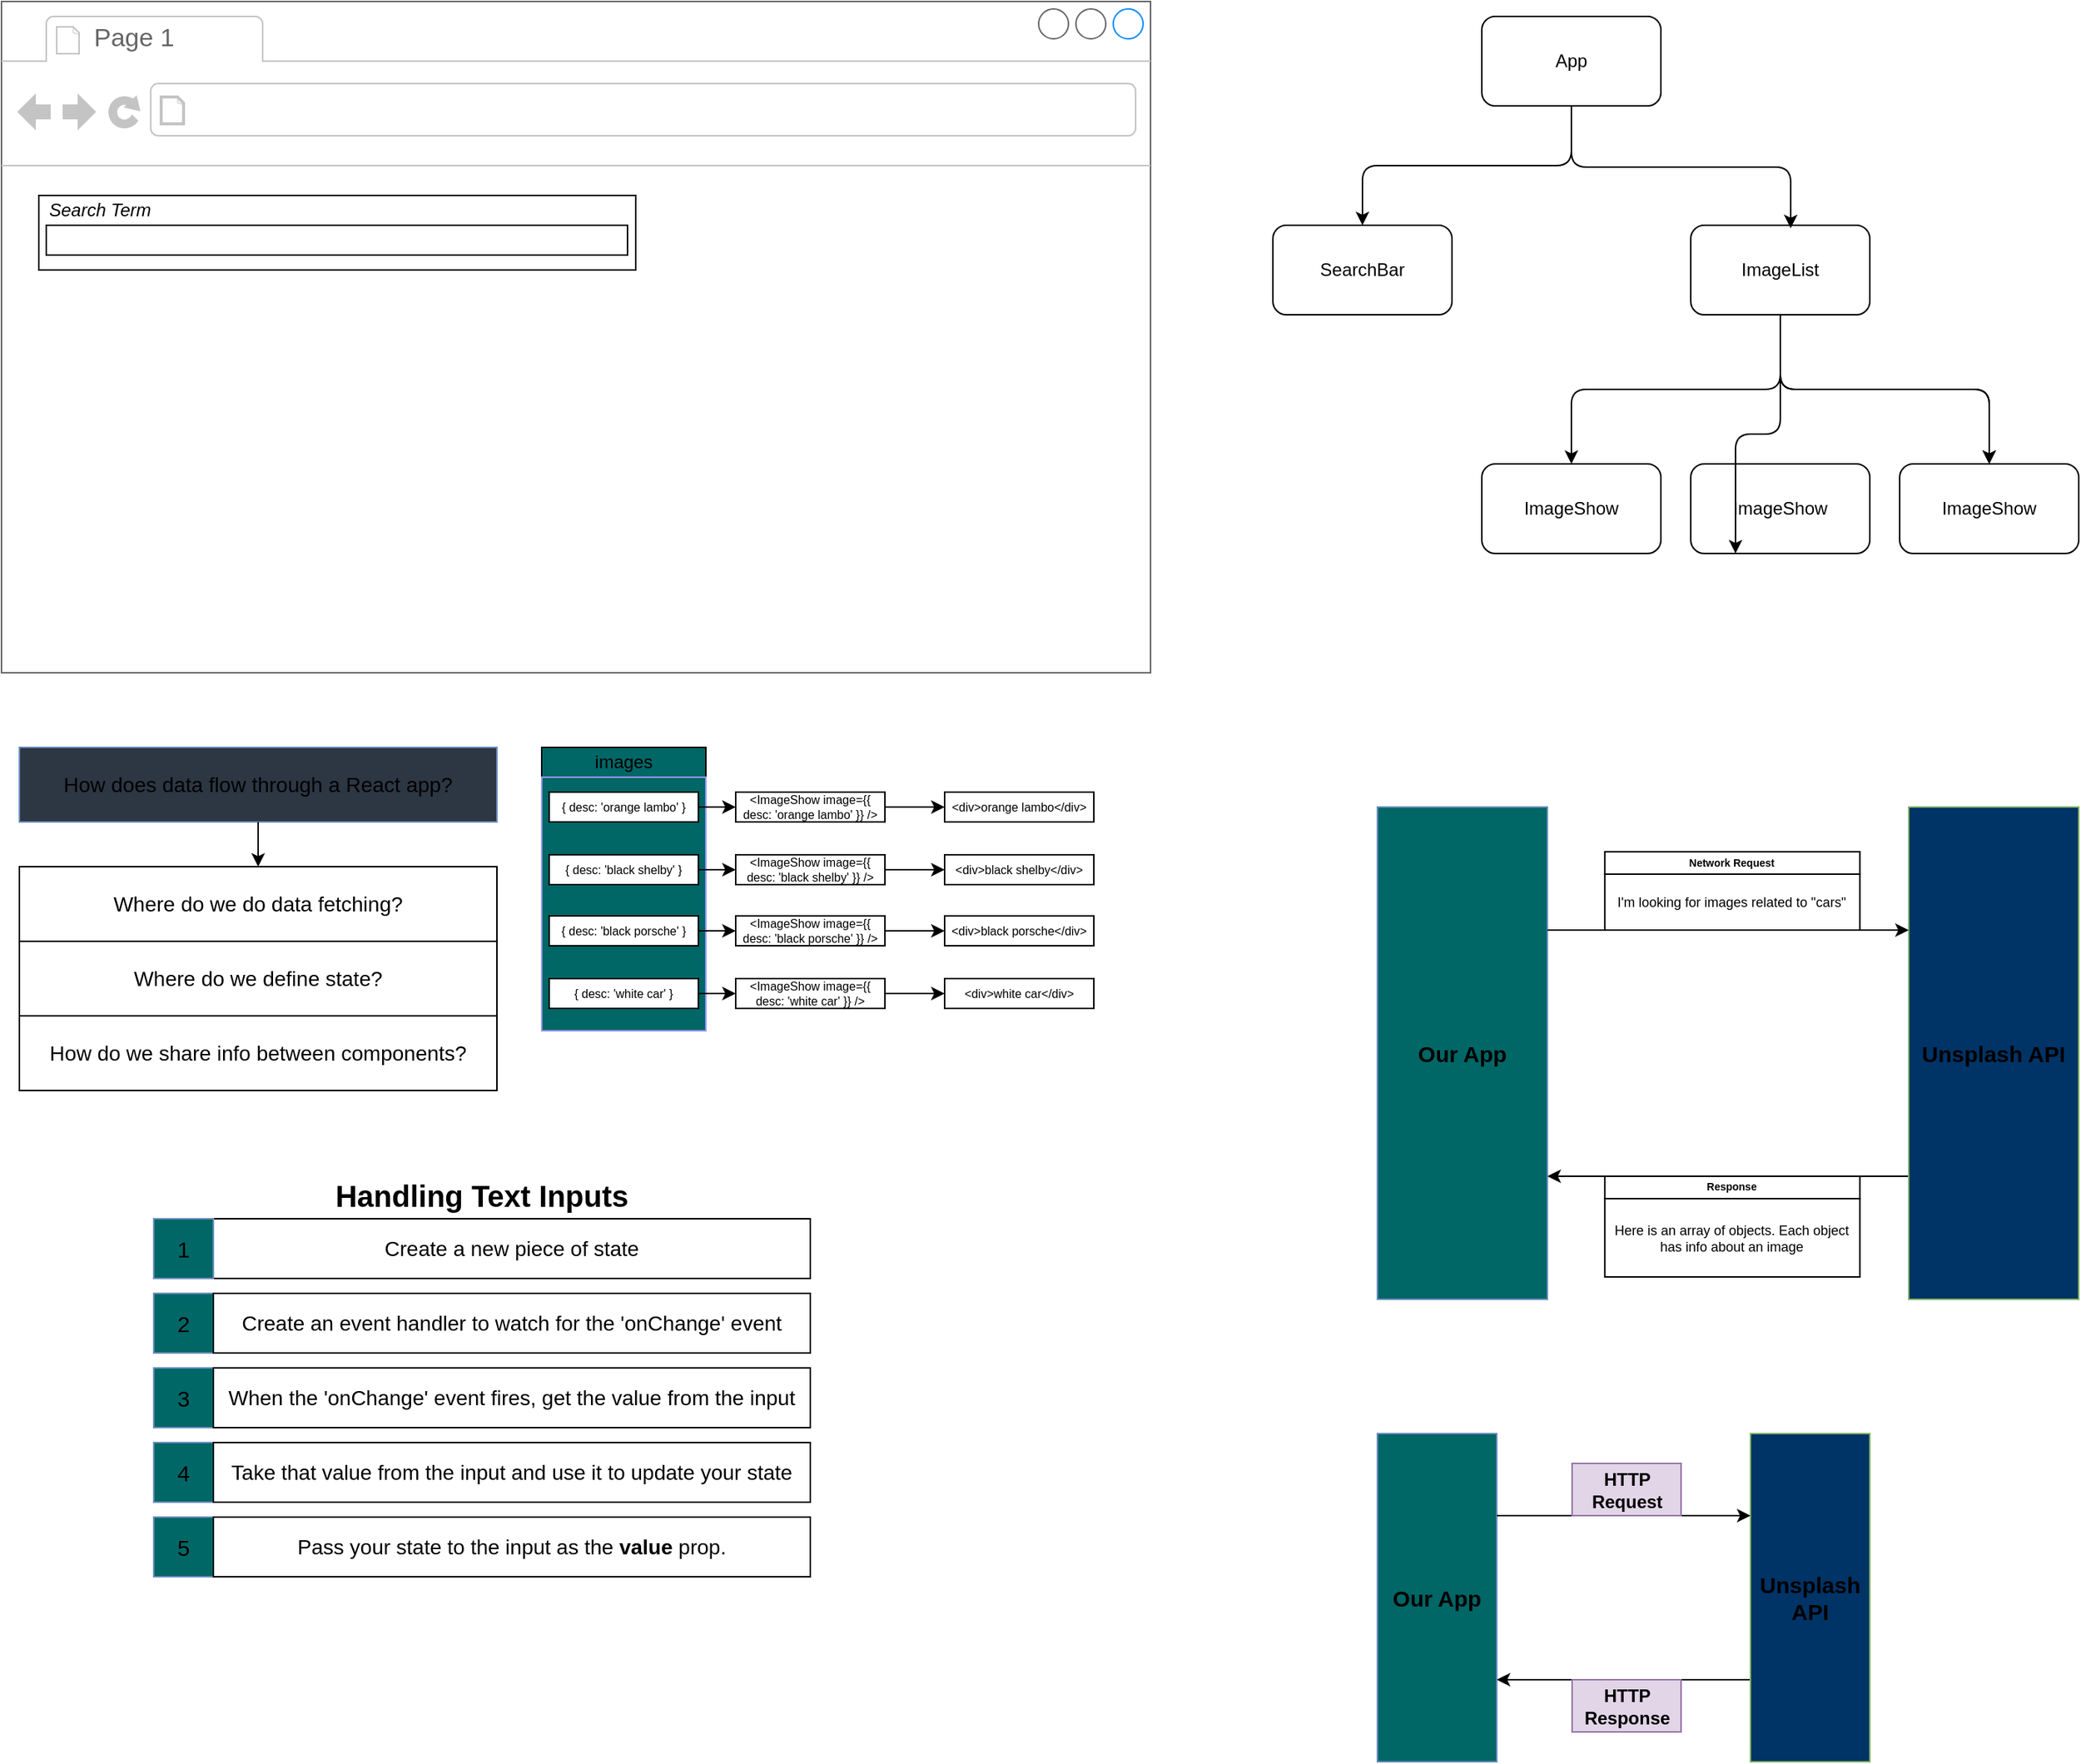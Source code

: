 <mxfile>
    <diagram id="3J0TeoTnsDgLqZJynQZB" name="Page-1">
        <mxGraphModel dx="709" dy="768" grid="1" gridSize="17" guides="1" tooltips="1" connect="1" arrows="1" fold="1" page="1" pageScale="1" pageWidth="827" pageHeight="1169" math="0" shadow="0">
            <root>
                <mxCell id="0"/>
                <mxCell id="1" parent="0"/>
                <mxCell id="25" value="" style="strokeWidth=1;shadow=0;dashed=0;align=center;html=1;shape=mxgraph.mockup.containers.browserWindow;rSize=0;strokeColor=#666666;strokeColor2=#008cff;strokeColor3=#c4c4c4;mainText=,;recursiveResize=0;" parent="1" vertex="1">
                    <mxGeometry x="28" y="30" width="770" height="450" as="geometry"/>
                </mxCell>
                <mxCell id="26" value="Page 1" style="strokeWidth=1;shadow=0;dashed=0;align=center;html=1;shape=mxgraph.mockup.containers.anchor;fontSize=17;fontColor=#666666;align=left;" parent="25" vertex="1">
                    <mxGeometry x="60" y="12" width="110" height="26" as="geometry"/>
                </mxCell>
                <mxCell id="27" value="" style="strokeWidth=1;shadow=0;dashed=0;align=center;html=1;shape=mxgraph.mockup.containers.anchor;rSize=0;fontSize=17;fontColor=#666666;align=left;" parent="25" vertex="1">
                    <mxGeometry x="130" y="60" width="250" height="26" as="geometry"/>
                </mxCell>
                <mxCell id="28" value="" style="rounded=0;whiteSpace=wrap;html=1;" parent="25" vertex="1">
                    <mxGeometry x="25" y="130" width="400" height="50" as="geometry"/>
                </mxCell>
                <mxCell id="29" value="Search Term" style="text;html=1;strokeColor=none;fillColor=none;align=left;verticalAlign=middle;whiteSpace=wrap;rounded=0;fontStyle=2" parent="25" vertex="1">
                    <mxGeometry x="30" y="130" width="80" height="20" as="geometry"/>
                </mxCell>
                <mxCell id="30" value="" style="rounded=0;whiteSpace=wrap;html=1;align=left;" parent="25" vertex="1">
                    <mxGeometry x="30" y="150" width="389.5" height="20" as="geometry"/>
                </mxCell>
                <mxCell id="31" value="" style="group" parent="1" vertex="1" connectable="0">
                    <mxGeometry x="40" y="530" width="320" height="230" as="geometry"/>
                </mxCell>
                <mxCell id="21" value="How does data flow through a React app?" style="rounded=0;whiteSpace=wrap;html=1;fontSize=14;fillColor=#2d3643;strokeColor=#6C8EBF;" parent="31" vertex="1">
                    <mxGeometry width="320" height="50" as="geometry"/>
                </mxCell>
                <mxCell id="22" value="Where do we do data fetching?" style="rounded=0;whiteSpace=wrap;html=1;fontSize=14;" parent="31" vertex="1">
                    <mxGeometry y="80" width="320" height="50" as="geometry"/>
                </mxCell>
                <mxCell id="23" value="Where do we define state?" style="rounded=0;whiteSpace=wrap;html=1;fontSize=14;" parent="31" vertex="1">
                    <mxGeometry y="130" width="320" height="50" as="geometry"/>
                </mxCell>
                <mxCell id="24" value="How do we share info between components?" style="rounded=0;whiteSpace=wrap;html=1;fontSize=14;" parent="31" vertex="1">
                    <mxGeometry y="180" width="320" height="50" as="geometry"/>
                </mxCell>
                <mxCell id="20" style="edgeStyle=orthogonalEdgeStyle;rounded=0;orthogonalLoop=1;jettySize=auto;html=1;exitX=0.5;exitY=1;exitDx=0;exitDy=0;strokeColor=#000000;strokeWidth=1;fontSize=14;" parent="31" source="21" target="22" edge="1">
                    <mxGeometry relative="1" as="geometry"/>
                </mxCell>
                <mxCell id="32" value="" style="group" parent="1" vertex="1" connectable="0">
                    <mxGeometry x="880" y="40" width="540" height="360" as="geometry"/>
                </mxCell>
                <mxCell id="2" value="App" style="rounded=1;whiteSpace=wrap;html=1;" parent="32" vertex="1">
                    <mxGeometry x="140" width="120" height="60" as="geometry"/>
                </mxCell>
                <mxCell id="5" value="SearchBar" style="rounded=1;whiteSpace=wrap;html=1;" parent="32" vertex="1">
                    <mxGeometry y="140" width="120" height="60" as="geometry"/>
                </mxCell>
                <mxCell id="11" style="html=1;exitX=0.5;exitY=1;exitDx=0;exitDy=0;edgeStyle=elbowEdgeStyle;elbow=vertical;" parent="32" source="2" target="5" edge="1">
                    <mxGeometry relative="1" as="geometry">
                        <mxPoint x="60" y="130" as="targetPoint"/>
                    </mxGeometry>
                </mxCell>
                <mxCell id="6" value="ImageList" style="rounded=1;whiteSpace=wrap;html=1;" parent="32" vertex="1">
                    <mxGeometry x="280" y="140" width="120" height="60" as="geometry"/>
                </mxCell>
                <mxCell id="12" style="edgeStyle=elbowEdgeStyle;html=1;exitX=0.5;exitY=1;exitDx=0;exitDy=0;entryX=0.558;entryY=0.033;entryDx=0;entryDy=0;entryPerimeter=0;elbow=vertical;" parent="32" source="2" target="6" edge="1">
                    <mxGeometry relative="1" as="geometry"/>
                </mxCell>
                <mxCell id="13" value="ImageShow" style="rounded=1;whiteSpace=wrap;html=1;shadow=0;" parent="32" vertex="1">
                    <mxGeometry x="140" y="300" width="120" height="60" as="geometry"/>
                </mxCell>
                <mxCell id="14" value="" style="edgeStyle=elbowEdgeStyle;elbow=vertical;html=1;" parent="32" source="6" target="13" edge="1">
                    <mxGeometry relative="1" as="geometry"/>
                </mxCell>
                <mxCell id="15" value="ImageShow" style="rounded=1;whiteSpace=wrap;html=1;" parent="32" vertex="1">
                    <mxGeometry x="420" y="300" width="120" height="60" as="geometry"/>
                </mxCell>
                <mxCell id="16" value="" style="edgeStyle=elbowEdgeStyle;elbow=vertical;html=1;" parent="32" source="6" target="15" edge="1">
                    <mxGeometry relative="1" as="geometry"/>
                </mxCell>
                <mxCell id="17" value="" style="edgeStyle=elbowEdgeStyle;elbow=vertical;html=1;" parent="32" source="6" target="15" edge="1">
                    <mxGeometry relative="1" as="geometry"/>
                </mxCell>
                <mxCell id="18" value="ImageShow" style="rounded=1;whiteSpace=wrap;html=1;" parent="32" vertex="1">
                    <mxGeometry x="280" y="300" width="120" height="60" as="geometry"/>
                </mxCell>
                <mxCell id="19" value="" style="edgeStyle=elbowEdgeStyle;elbow=vertical;html=1;entryX=0.25;entryY=1;entryDx=0;entryDy=0;" parent="32" source="6" target="18" edge="1">
                    <mxGeometry relative="1" as="geometry"/>
                </mxCell>
                <mxCell id="57" value="" style="group" parent="1" vertex="1" connectable="0">
                    <mxGeometry x="390" y="530" width="370" height="190" as="geometry"/>
                </mxCell>
                <mxCell id="58" value="images" style="rounded=0;whiteSpace=wrap;html=1;fillColor=#006666;" parent="57" vertex="1">
                    <mxGeometry width="110" height="20" as="geometry"/>
                </mxCell>
                <mxCell id="59" value="" style="rounded=0;whiteSpace=wrap;html=1;fillColor=#006666;strokeColor=#9999FF;" parent="57" vertex="1">
                    <mxGeometry y="20" width="110" height="170" as="geometry"/>
                </mxCell>
                <mxCell id="60" value="{ desc: 'orange lambo' }" style="rounded=0;whiteSpace=wrap;html=1;fontSize=8;" parent="57" vertex="1">
                    <mxGeometry x="5" y="30" width="100" height="20" as="geometry"/>
                </mxCell>
                <mxCell id="61" value="{ desc: 'black shelby' }" style="rounded=0;whiteSpace=wrap;html=1;fontSize=8;" parent="57" vertex="1">
                    <mxGeometry x="5" y="72" width="100" height="20" as="geometry"/>
                </mxCell>
                <mxCell id="62" value="{ desc: 'black porsche' }" style="rounded=0;whiteSpace=wrap;html=1;fontSize=8;" parent="57" vertex="1">
                    <mxGeometry x="5" y="113" width="100" height="20" as="geometry"/>
                </mxCell>
                <mxCell id="63" value="{ desc: 'white car' }" style="rounded=0;whiteSpace=wrap;html=1;fontSize=8;" parent="57" vertex="1">
                    <mxGeometry x="5" y="155" width="100" height="20" as="geometry"/>
                </mxCell>
                <mxCell id="64" value="&amp;lt;ImageShow image={{ desc: 'orange lambo' }} /&amp;gt;" style="rounded=0;whiteSpace=wrap;html=1;fontSize=8;" parent="57" vertex="1">
                    <mxGeometry x="130" y="30" width="100" height="20" as="geometry"/>
                </mxCell>
                <mxCell id="65" style="edgeStyle=orthogonalEdgeStyle;rounded=0;orthogonalLoop=1;jettySize=auto;html=1;exitX=1;exitY=0.5;exitDx=0;exitDy=0;fontSize=8;" parent="57" source="60" target="64" edge="1">
                    <mxGeometry relative="1" as="geometry"/>
                </mxCell>
                <mxCell id="66" value="&amp;lt;ImageShow image={{ desc: 'black shelby' }} /&amp;gt;" style="rounded=0;whiteSpace=wrap;html=1;fontSize=8;" parent="57" vertex="1">
                    <mxGeometry x="130" y="72" width="100" height="20" as="geometry"/>
                </mxCell>
                <mxCell id="67" style="edgeStyle=orthogonalEdgeStyle;rounded=0;orthogonalLoop=1;jettySize=auto;html=1;exitX=1;exitY=0.5;exitDx=0;exitDy=0;fontSize=8;" parent="57" source="61" target="66" edge="1">
                    <mxGeometry relative="1" as="geometry"/>
                </mxCell>
                <mxCell id="68" value="&amp;lt;ImageShow image={{ desc: 'black porsche' }} /&amp;gt;" style="rounded=0;whiteSpace=wrap;html=1;fontSize=8;" parent="57" vertex="1">
                    <mxGeometry x="130" y="113" width="100" height="20" as="geometry"/>
                </mxCell>
                <mxCell id="69" style="edgeStyle=orthogonalEdgeStyle;rounded=0;orthogonalLoop=1;jettySize=auto;html=1;exitX=1;exitY=0.5;exitDx=0;exitDy=0;fontSize=8;" parent="57" source="62" target="68" edge="1">
                    <mxGeometry relative="1" as="geometry"/>
                </mxCell>
                <mxCell id="70" value="&amp;lt;ImageShow image={{ desc: 'white car' }} /&amp;gt;" style="rounded=0;whiteSpace=wrap;html=1;fontSize=8;" parent="57" vertex="1">
                    <mxGeometry x="130" y="155" width="100" height="20" as="geometry"/>
                </mxCell>
                <mxCell id="71" style="edgeStyle=orthogonalEdgeStyle;rounded=0;orthogonalLoop=1;jettySize=auto;html=1;exitX=1;exitY=0.5;exitDx=0;exitDy=0;fontSize=8;" parent="57" source="63" target="70" edge="1">
                    <mxGeometry relative="1" as="geometry"/>
                </mxCell>
                <mxCell id="72" value="&amp;lt;div&amp;gt;orange lambo&amp;lt;/div&amp;gt;" style="rounded=0;whiteSpace=wrap;html=1;fontSize=8;" parent="57" vertex="1">
                    <mxGeometry x="270" y="30" width="100" height="20" as="geometry"/>
                </mxCell>
                <mxCell id="73" style="edgeStyle=orthogonalEdgeStyle;rounded=0;orthogonalLoop=1;jettySize=auto;html=1;exitX=1;exitY=0.5;exitDx=0;exitDy=0;fontSize=8;" parent="57" source="64" target="72" edge="1">
                    <mxGeometry relative="1" as="geometry"/>
                </mxCell>
                <mxCell id="74" value="&amp;lt;div&amp;gt;black shelby&amp;lt;/div&amp;gt;" style="rounded=0;whiteSpace=wrap;html=1;fontSize=8;" parent="57" vertex="1">
                    <mxGeometry x="270" y="72" width="100" height="20" as="geometry"/>
                </mxCell>
                <mxCell id="75" style="edgeStyle=orthogonalEdgeStyle;rounded=0;orthogonalLoop=1;jettySize=auto;html=1;exitX=1;exitY=0.5;exitDx=0;exitDy=0;fontSize=8;" parent="57" source="66" target="74" edge="1">
                    <mxGeometry relative="1" as="geometry"/>
                </mxCell>
                <mxCell id="76" value="&amp;lt;div&amp;gt;black porsche&amp;lt;/div&amp;gt;" style="rounded=0;whiteSpace=wrap;html=1;fontSize=8;" parent="57" vertex="1">
                    <mxGeometry x="270" y="113" width="100" height="20" as="geometry"/>
                </mxCell>
                <mxCell id="77" style="edgeStyle=orthogonalEdgeStyle;rounded=0;orthogonalLoop=1;jettySize=auto;html=1;exitX=1;exitY=0.5;exitDx=0;exitDy=0;fontSize=8;" parent="57" source="68" target="76" edge="1">
                    <mxGeometry relative="1" as="geometry"/>
                </mxCell>
                <mxCell id="78" value="&amp;lt;div&amp;gt;white car&amp;lt;/div&amp;gt;" style="rounded=0;whiteSpace=wrap;html=1;fontSize=8;" parent="57" vertex="1">
                    <mxGeometry x="270" y="155" width="100" height="20" as="geometry"/>
                </mxCell>
                <mxCell id="79" style="edgeStyle=orthogonalEdgeStyle;rounded=0;orthogonalLoop=1;jettySize=auto;html=1;exitX=1;exitY=0.5;exitDx=0;exitDy=0;fontSize=8;" parent="57" source="70" target="78" edge="1">
                    <mxGeometry relative="1" as="geometry"/>
                </mxCell>
                <mxCell id="80" value="" style="group" parent="1" vertex="1" connectable="0">
                    <mxGeometry x="130" y="820" width="440" height="266" as="geometry"/>
                </mxCell>
                <mxCell id="81" value="Create a new piece of state" style="rounded=0;whiteSpace=wrap;html=1;shadow=0;strokeColor=#000000;fontSize=14;align=center;" parent="80" vertex="1">
                    <mxGeometry x="40" y="26" width="400" height="40" as="geometry"/>
                </mxCell>
                <mxCell id="82" value="1" style="rounded=0;whiteSpace=wrap;html=1;shadow=0;strokeColor=#6c8ebf;fontSize=15;align=center;fillColor=#006666;" parent="80" vertex="1">
                    <mxGeometry y="26" width="40" height="40" as="geometry"/>
                </mxCell>
                <mxCell id="83" value="2" style="rounded=0;whiteSpace=wrap;html=1;shadow=0;strokeColor=#6c8ebf;fontSize=15;align=center;fillColor=#006666;" parent="80" vertex="1">
                    <mxGeometry y="76" width="40" height="40" as="geometry"/>
                </mxCell>
                <mxCell id="84" value="Create an event handler to watch for the 'onChange' event" style="rounded=0;whiteSpace=wrap;html=1;shadow=0;strokeColor=#000000;fontSize=14;align=center;" parent="80" vertex="1">
                    <mxGeometry x="40" y="76" width="400" height="40" as="geometry"/>
                </mxCell>
                <mxCell id="85" value="3" style="rounded=0;whiteSpace=wrap;html=1;shadow=0;strokeColor=#6c8ebf;fontSize=15;align=center;fillColor=#006666;" parent="80" vertex="1">
                    <mxGeometry y="126" width="40" height="40" as="geometry"/>
                </mxCell>
                <mxCell id="86" value="Handling Text Inputs" style="text;html=1;strokeColor=none;fillColor=none;align=center;verticalAlign=middle;whiteSpace=wrap;rounded=0;shadow=0;fontSize=20;fontStyle=1" parent="80" vertex="1">
                    <mxGeometry x="50" width="340" height="20" as="geometry"/>
                </mxCell>
                <mxCell id="87" value="When the 'onChange' event fires, get the value from the input" style="rounded=0;whiteSpace=wrap;html=1;shadow=0;strokeColor=#000000;fontSize=14;align=center;" parent="80" vertex="1">
                    <mxGeometry x="40" y="126" width="400" height="40" as="geometry"/>
                </mxCell>
                <mxCell id="88" value="5" style="rounded=0;whiteSpace=wrap;html=1;shadow=0;strokeColor=#6c8ebf;fontSize=15;align=center;fillColor=#006666;" parent="80" vertex="1">
                    <mxGeometry y="226" width="40" height="40" as="geometry"/>
                </mxCell>
                <mxCell id="89" value="Pass your state to the input as the &lt;b&gt;value&lt;/b&gt; prop." style="rounded=0;whiteSpace=wrap;html=1;shadow=0;strokeColor=#000000;fontSize=14;align=center;" parent="80" vertex="1">
                    <mxGeometry x="40" y="226" width="400" height="40" as="geometry"/>
                </mxCell>
                <mxCell id="90" value="4" style="rounded=0;whiteSpace=wrap;html=1;shadow=0;strokeColor=#6c8ebf;fontSize=15;align=center;fillColor=#006666;" parent="80" vertex="1">
                    <mxGeometry y="176" width="40" height="40" as="geometry"/>
                </mxCell>
                <mxCell id="91" value="Take that value from the input and use it to update your state" style="rounded=0;whiteSpace=wrap;html=1;shadow=0;strokeColor=#000000;fontSize=14;align=center;" parent="80" vertex="1">
                    <mxGeometry x="40" y="176" width="400" height="40" as="geometry"/>
                </mxCell>
                <mxCell id="92" value="" style="group" vertex="1" connectable="0" parent="1">
                    <mxGeometry x="950" y="570" width="470" height="330" as="geometry"/>
                </mxCell>
                <mxCell id="93" value="Our App" style="rounded=0;whiteSpace=wrap;html=1;fontSize=15;fillColor=#006666;strokeColor=#6c8ebf;fontStyle=1" vertex="1" parent="92">
                    <mxGeometry width="113.939" height="330" as="geometry"/>
                </mxCell>
                <mxCell id="94" style="edgeStyle=orthogonalEdgeStyle;rounded=0;orthogonalLoop=1;jettySize=auto;html=1;exitX=0;exitY=0.75;exitDx=0;exitDy=0;entryX=1;entryY=0.75;entryDx=0;entryDy=0;fontSize=11;" edge="1" parent="92" source="95" target="93">
                    <mxGeometry relative="1" as="geometry"/>
                </mxCell>
                <mxCell id="95" value="Unsplash API" style="rounded=0;whiteSpace=wrap;html=1;fontSize=15;fillColor=#003366;strokeColor=#82b366;fontStyle=1" vertex="1" parent="92">
                    <mxGeometry x="356.061" width="113.939" height="330" as="geometry"/>
                </mxCell>
                <mxCell id="96" style="edgeStyle=orthogonalEdgeStyle;rounded=0;orthogonalLoop=1;jettySize=auto;html=1;exitX=1;exitY=0.25;exitDx=0;exitDy=0;entryX=0;entryY=0.25;entryDx=0;entryDy=0;fontSize=15;" edge="1" parent="92" source="93" target="95">
                    <mxGeometry relative="1" as="geometry"/>
                </mxCell>
                <mxCell id="97" value="&lt;span style=&quot;font-size: 9px;&quot;&gt;I'm looking for images related to &quot;cars&quot;&lt;/span&gt;" style="rounded=0;whiteSpace=wrap;html=1;fontSize=9;" vertex="1" parent="92">
                    <mxGeometry x="152.394" y="45" width="170.909" height="37.5" as="geometry"/>
                </mxCell>
                <mxCell id="98" value="&lt;span style=&quot;font-size: 7px;&quot;&gt;Network Request&lt;/span&gt;" style="rounded=0;whiteSpace=wrap;html=1;fontSize=7;fontStyle=1" vertex="1" parent="92">
                    <mxGeometry x="152.394" y="30" width="170.909" height="15" as="geometry"/>
                </mxCell>
                <mxCell id="99" value="&lt;font style=&quot;font-size: 9px;&quot;&gt;Here is an array of objects. Each object has info about an image&lt;/font&gt;" style="rounded=0;whiteSpace=wrap;html=1;fontSize=9;" vertex="1" parent="92">
                    <mxGeometry x="152.394" y="262.5" width="170.909" height="52.5" as="geometry"/>
                </mxCell>
                <mxCell id="100" value="&lt;span style=&quot;font-size: 7px&quot;&gt;Response&lt;/span&gt;" style="rounded=0;whiteSpace=wrap;html=1;fontSize=7;fontStyle=1" vertex="1" parent="92">
                    <mxGeometry x="152.394" y="247.5" width="170.909" height="15" as="geometry"/>
                </mxCell>
                <mxCell id="101" value="" style="group;fillColor=none;" vertex="1" connectable="0" parent="1">
                    <mxGeometry x="950" y="990" width="330" height="220" as="geometry"/>
                </mxCell>
                <mxCell id="102" value="Our App" style="rounded=0;whiteSpace=wrap;html=1;fontSize=15;fillColor=#006666;strokeColor=#6c8ebf;fontStyle=1" vertex="1" parent="101">
                    <mxGeometry width="80" height="220" as="geometry"/>
                </mxCell>
                <mxCell id="103" style="edgeStyle=orthogonalEdgeStyle;rounded=0;orthogonalLoop=1;jettySize=auto;html=1;exitX=0;exitY=0.75;exitDx=0;exitDy=0;entryX=1;entryY=0.75;entryDx=0;entryDy=0;fontSize=11;" edge="1" parent="101" source="104" target="102">
                    <mxGeometry relative="1" as="geometry"/>
                </mxCell>
                <mxCell id="104" value="Unsplash API" style="rounded=0;whiteSpace=wrap;html=1;fontSize=15;fillColor=#003366;strokeColor=#82b366;fontStyle=1" vertex="1" parent="101">
                    <mxGeometry x="250" width="80" height="220" as="geometry"/>
                </mxCell>
                <mxCell id="105" style="edgeStyle=orthogonalEdgeStyle;rounded=0;orthogonalLoop=1;jettySize=auto;html=1;exitX=1;exitY=0.25;exitDx=0;exitDy=0;entryX=0;entryY=0.25;entryDx=0;entryDy=0;fontSize=15;" edge="1" parent="101" source="102" target="104">
                    <mxGeometry relative="1" as="geometry"/>
                </mxCell>
                <mxCell id="106" value="&lt;span style=&quot;font-size: 12px;&quot;&gt;HTTP Response&lt;/span&gt;" style="rounded=0;whiteSpace=wrap;html=1;fontSize=12;fontStyle=1;fillColor=#e1d5e7;strokeColor=#9673a6;" vertex="1" parent="101">
                    <mxGeometry x="130.5" y="165" width="73" height="35" as="geometry"/>
                </mxCell>
                <mxCell id="107" value="&lt;span style=&quot;font-size: 12px&quot;&gt;HTTP Request&lt;/span&gt;" style="rounded=0;whiteSpace=wrap;html=1;fontSize=12;fontStyle=1;fillColor=#e1d5e7;strokeColor=#9673a6;" vertex="1" parent="101">
                    <mxGeometry x="130.5" y="20" width="73" height="35" as="geometry"/>
                </mxCell>
            </root>
        </mxGraphModel>
    </diagram>
</mxfile>